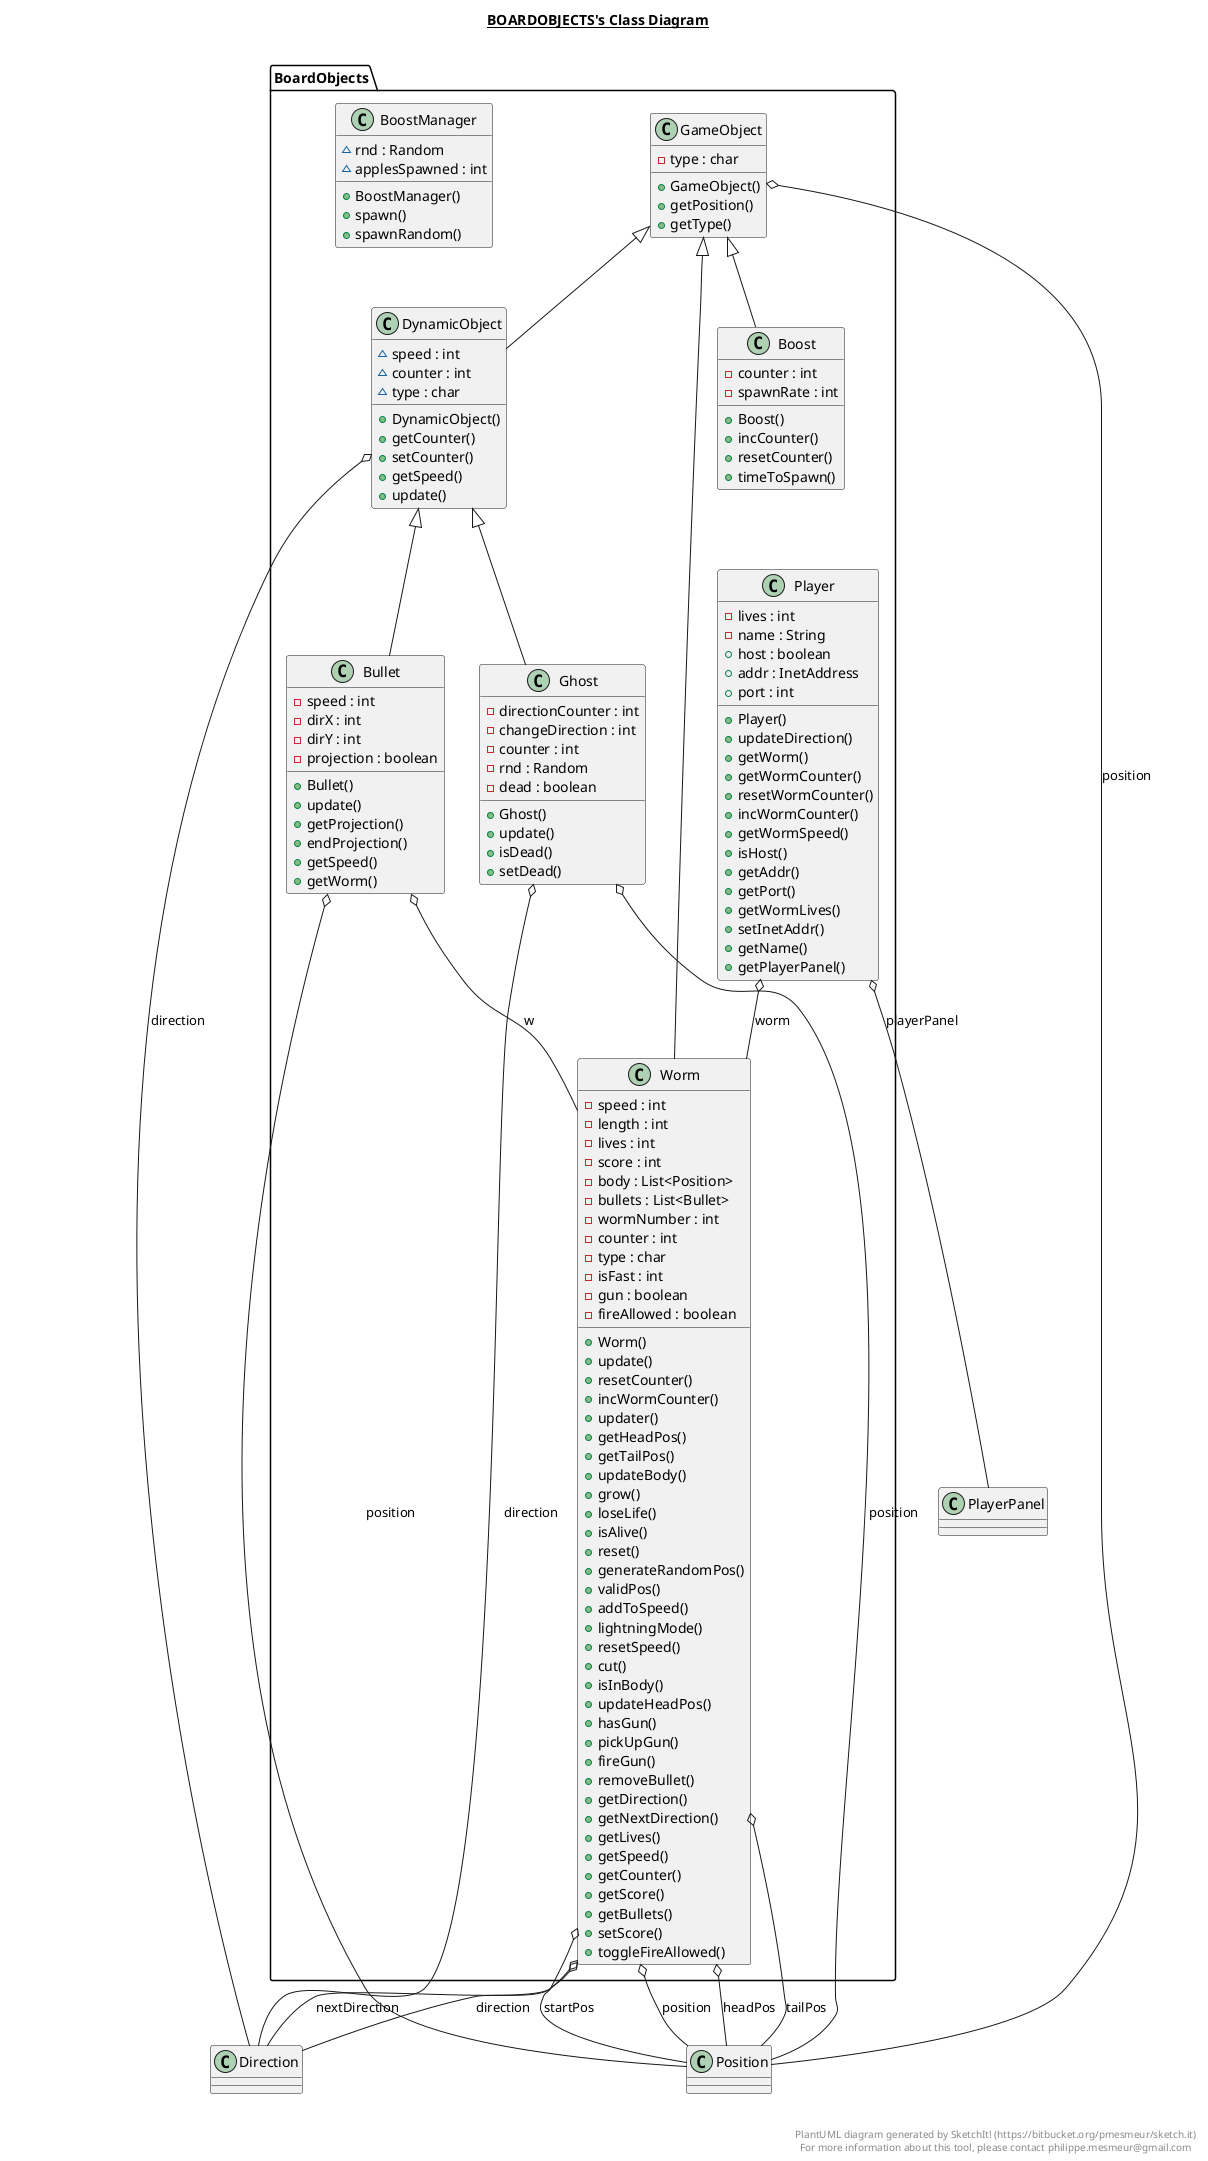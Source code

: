 @startuml

title __BOARDOBJECTS's Class Diagram__\n

  package BoardObjects {
    class Boost {
        - counter : int
        - spawnRate : int
        + Boost()
        + incCounter()
        + resetCounter()
        + timeToSpawn()
    }
  }
  

  package BoardObjects {
    class BoostManager {
        ~ rnd : Random
        ~ applesSpawned : int
        + BoostManager()
        + spawn()
        + spawnRandom()
    }
  }
  

  package BoardObjects {
    class Bullet {
        - speed : int
        - dirX : int
        - dirY : int
        - projection : boolean
        + Bullet()
        + update()
        + getProjection()
        + endProjection()
        + getSpeed()
        + getWorm()
    }
  }
  

  package BoardObjects {
    class DynamicObject {
        ~ speed : int
        ~ counter : int
        ~ type : char
        + DynamicObject()
        + getCounter()
        + setCounter()
        + getSpeed()
        + update()
    }
  }
  

  package BoardObjects {
    class GameObject {
        - type : char
        + GameObject()
        + getPosition()
        + getType()
    }
  }
  

  package BoardObjects {
    class Ghost {
        - directionCounter : int
        - changeDirection : int
        - counter : int
        - rnd : Random
        - dead : boolean
        + Ghost()
        + update()
        + isDead()
        + setDead()
    }
  }
  

  package BoardObjects {
    class Player {
        - lives : int
        - name : String
        + host : boolean
        + addr : InetAddress
        + port : int
        + Player()
        + updateDirection()
        + getWorm()
        + getWormCounter()
        + resetWormCounter()
        + incWormCounter()
        + getWormSpeed()
        + isHost()
        + getAddr()
        + getPort()
        + getWormLives()
        + setInetAddr()
        + getName()
        + getPlayerPanel()
    }
  }
  

  package BoardObjects {
    class Worm {
        - speed : int
        - length : int
        - lives : int
        - score : int
        - body : List<Position>
        - bullets : List<Bullet>
        - wormNumber : int
        - counter : int
        - type : char
        - isFast : int
        - gun : boolean
        - fireAllowed : boolean
        + Worm()
        + update()
        + resetCounter()
        + incWormCounter()
        + updater()
        + getHeadPos()
        + getTailPos()
        + updateBody()
        + grow()
        + loseLife()
        + isAlive()
        + reset()
        + generateRandomPos()
        + validPos()
        + addToSpeed()
        + lightningMode()
        + resetSpeed()
        + cut()
        + isInBody()
        + updateHeadPos()
        + hasGun()
        + pickUpGun()
        + fireGun()
        + removeBullet()
        + getDirection()
        + getNextDirection()
        + getLives()
        + getSpeed()
        + getCounter()
        + getScore()
        + getBullets()
        + setScore()
        + toggleFireAllowed()
    }
  }
  

  Boost -up-|> GameObject
  Bullet -up-|> DynamicObject
  Bullet o-- Position : position
  Bullet o-- Worm : w
  DynamicObject -up-|> GameObject
  DynamicObject o-- Direction : direction
  GameObject o-- Position : position
  Ghost -up-|> DynamicObject
  Ghost o-- Position : position
  Ghost o-- Direction : direction
  Player o-- Worm : worm
  Player o-- PlayerPanel : playerPanel
  Worm -up-|> GameObject
  Worm o-- Position : headPos
  Worm o-- Position : tailPos
  Worm o-- Position : startPos
  Worm o-- Position : position
  Worm o-- Direction : direction
  Worm o-- Direction : nextDirection


right footer


PlantUML diagram generated by SketchIt! (https://bitbucket.org/pmesmeur/sketch.it)
For more information about this tool, please contact philippe.mesmeur@gmail.com
endfooter

@enduml
